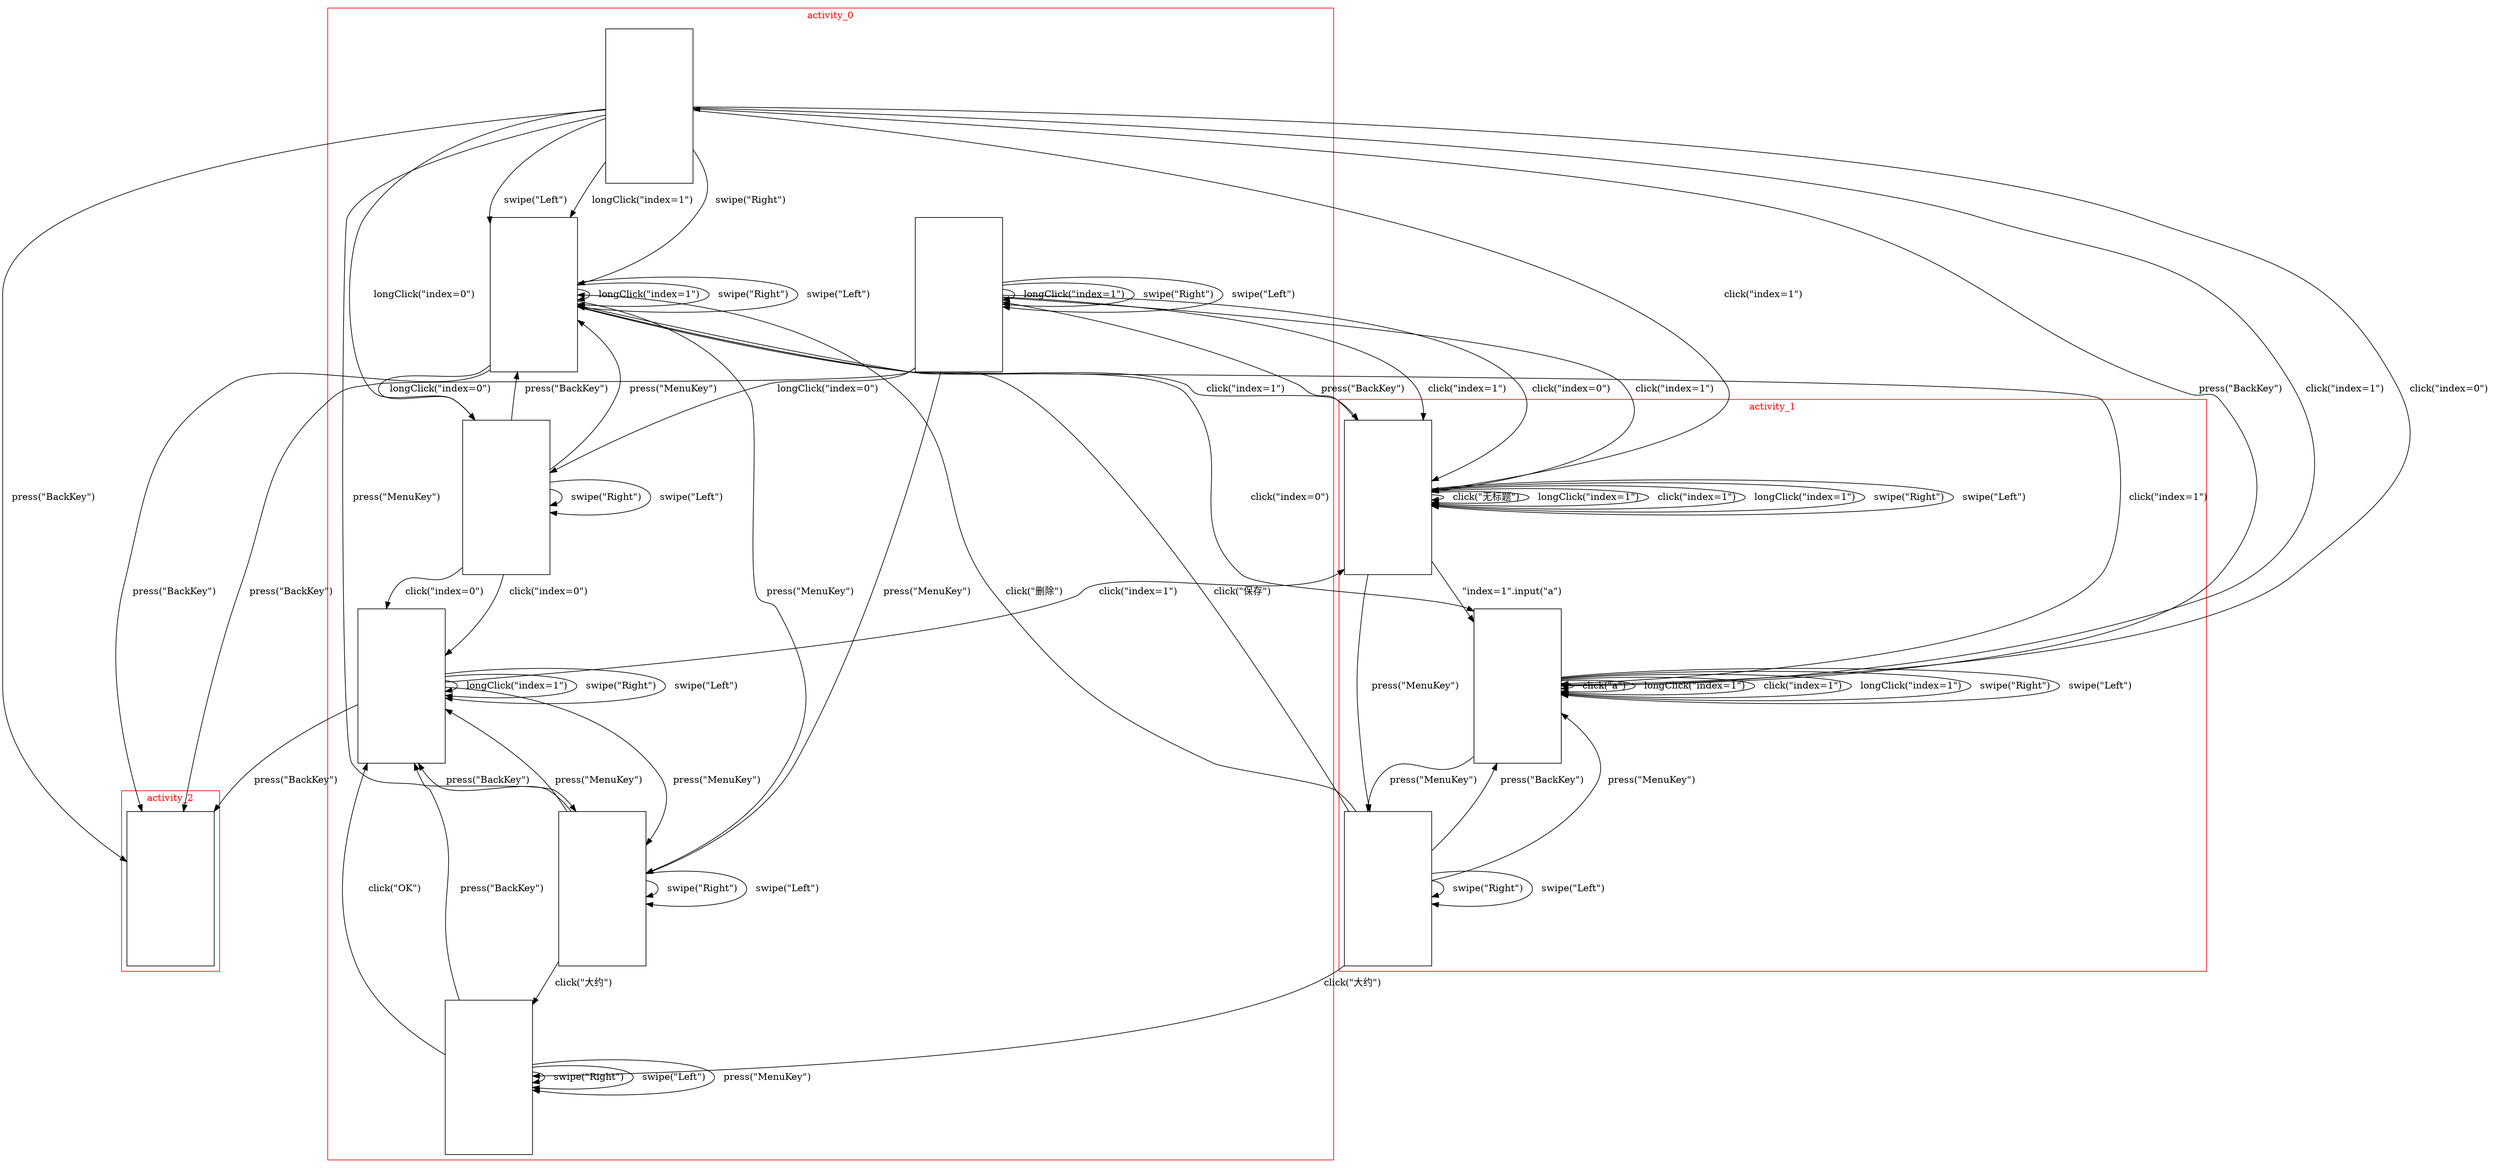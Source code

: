 digraph g {
graph [color=red];
imagepath = "C:\Users\Roger\Desktop\workspace\AndroidCrawler\gui_pages\20150606_220509";
subgraph cluster_0{
fontcolor = red;
label = "   activity_0   ";
state_0 [label="",shape=box,fixedsize=true,width=1.8,height=3.2,image="0.png",URL="0.png"];
state_6 [label="",shape=box,fixedsize=true,width=1.8,height=3.2,image="6.png",URL="6.png"];
state_7 [label="",shape=box,fixedsize=true,width=1.8,height=3.2,image="7.png",URL="7.png"];
state_26 [label="",shape=box,fixedsize=true,width=1.8,height=3.2,image="26.png",URL="26.png"];
state_42 [label="",shape=box,fixedsize=true,width=1.8,height=3.2,image="42.png",URL="42.png"];
state_46 [label="",shape=box,fixedsize=true,width=1.8,height=3.2,image="46.png",URL="46.png"];
state_39 [label="",shape=box,fixedsize=true,width=1.8,height=3.2,image="39.png",URL="39.png"];
}
subgraph cluster_1{
fontcolor = red;
label = "   activity_1   ";
state_2 [label="",shape=box,fixedsize=true,width=1.8,height=3.2,image="2.png",URL="2.png"];
state_19 [label="",shape=box,fixedsize=true,width=1.8,height=3.2,image="19.png",URL="19.png"];
state_27 [label="",shape=box,fixedsize=true,width=1.8,height=3.2,image="27.png",URL="27.png"];
}
subgraph cluster_2{
fontcolor = red;
label = "   activity_2   ";
state_final [label="",shape=box,fixedsize=true,width=1.8,height=3.2,image="-2.png",URL="-2.png"];
}
state_0 -> state_0 [label = "   longClick(\"index=1\")   "];
state_0 -> state_0 [label = "   swipe(\"Right\")   "];
state_0 -> state_0 [label = "   swipe(\"Left\")   "];
state_0 -> state_6 [label = "   press(\"MenuKey\")   "];
state_0 -> state_2 [label = "   click(\"index=1\")   "];
state_0 -> state_final [label = "   press(\"BackKey\")   "];
state_6 -> state_7 [label = "   click(\"大约\")   "];
state_6 -> state_6 [label = "   swipe(\"Right\")   "];
state_6 -> state_6 [label = "   swipe(\"Left\")   "];
state_6 -> state_0 [label = "   press(\"BackKey\")   "];
state_6 -> state_0 [label = "   press(\"MenuKey\")   "];
state_7 -> state_0 [label = "   click(\"OK\")   "];
state_7 -> state_7 [label = "   swipe(\"Right\")   "];
state_7 -> state_7 [label = "   swipe(\"Left\")   "];
state_7 -> state_0 [label = "   press(\"BackKey\")   "];
state_7 -> state_7 [label = "   press(\"MenuKey\")   "];
state_2 -> state_2 [label = "   click(\"无标题\")   "];
state_2 -> state_2 [label = "   longClick(\"index=1\")   "];
state_2 -> state_19 [label = "   \"index=1\".input(\"a\")   "];
state_2 -> state_2 [label = "   click(\"index=1\")   "];
state_2 -> state_2 [label = "   longClick(\"index=1\")   "];
state_2 -> state_2 [label = "   swipe(\"Right\")   "];
state_2 -> state_2 [label = "   swipe(\"Left\")   "];
state_2 -> state_27 [label = "   press(\"MenuKey\")   "];
state_2 -> state_39 [label = "   press(\"BackKey\")   "];
state_19 -> state_19 [label = "   click(\"a\")   "];
state_19 -> state_19 [label = "   longClick(\"index=1\")   "];
state_19 -> state_19 [label = "   click(\"index=1\")   "];
state_19 -> state_19 [label = "   longClick(\"index=1\")   "];
state_19 -> state_19 [label = "   swipe(\"Right\")   "];
state_19 -> state_19 [label = "   swipe(\"Left\")   "];
state_19 -> state_27 [label = "   press(\"MenuKey\")   "];
state_19 -> state_26 [label = "   press(\"BackKey\")   "];
state_27 -> state_7 [label = "   click(\"大约\")   "];
state_27 -> state_27 [label = "   swipe(\"Right\")   "];
state_27 -> state_27 [label = "   swipe(\"Left\")   "];
state_27 -> state_19 [label = "   press(\"BackKey\")   "];
state_27 -> state_19 [label = "   press(\"MenuKey\")   "];
state_27 -> state_42 [label = "   click(\"保存\")   "];
state_27 -> state_42 [label = "   click(\"删除\")   "];
state_26 -> state_19 [label = "   click(\"index=1\")   "];
state_26 -> state_42 [label = "   longClick(\"index=1\")   "];
state_26 -> state_19 [label = "   click(\"index=0\")   "];
state_26 -> state_46 [label = "   longClick(\"index=0\")   "];
state_26 -> state_2 [label = "   click(\"index=1\")   "];
state_26 -> state_42 [label = "   swipe(\"Right\")   "];
state_26 -> state_42 [label = "   swipe(\"Left\")   "];
state_26 -> state_final [label = "   press(\"BackKey\")   "];
state_26 -> state_6 [label = "   press(\"MenuKey\")   "];
state_42 -> state_19 [label = "   click(\"index=1\")   "];
state_42 -> state_42 [label = "   longClick(\"index=1\")   "];
state_42 -> state_19 [label = "   click(\"index=0\")   "];
state_42 -> state_46 [label = "   longClick(\"index=0\")   "];
state_42 -> state_2 [label = "   click(\"index=1\")   "];
state_42 -> state_42 [label = "   swipe(\"Right\")   "];
state_42 -> state_42 [label = "   swipe(\"Left\")   "];
state_42 -> state_final [label = "   press(\"BackKey\")   "];
state_42 -> state_6 [label = "   press(\"MenuKey\")   "];
state_46 -> state_0 [label = "   click(\"index=0\")   "];
state_46 -> state_0 [label = "   click(\"index=0\")   "];
state_46 -> state_46 [label = "   swipe(\"Right\")   "];
state_46 -> state_46 [label = "   swipe(\"Left\")   "];
state_46 -> state_42 [label = "   press(\"BackKey\")   "];
state_46 -> state_42 [label = "   press(\"MenuKey\")   "];
state_39 -> state_2 [label = "   click(\"index=1\")   "];
state_39 -> state_39 [label = "   longClick(\"index=1\")   "];
state_39 -> state_2 [label = "   click(\"index=0\")   "];
state_39 -> state_46 [label = "   longClick(\"index=0\")   "];
state_39 -> state_2 [label = "   click(\"index=1\")   "];
state_39 -> state_39 [label = "   swipe(\"Right\")   "];
state_39 -> state_39 [label = "   swipe(\"Left\")   "];
state_39 -> state_final [label = "   press(\"BackKey\")   "];
state_39 -> state_6 [label = "   press(\"MenuKey\")   "];
}
